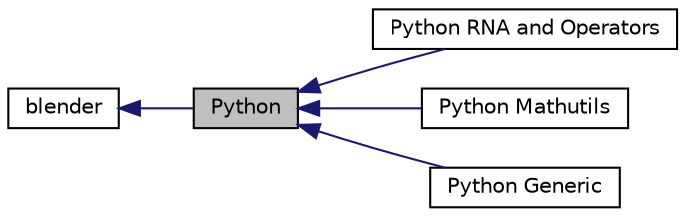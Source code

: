 digraph structs
{
  edge [fontname="Helvetica",fontsize="10",labelfontname="Helvetica",labelfontsize="10"];
  node [fontname="Helvetica",fontsize="10",shape=record];
  rankdir=LR;
  Node4 [label="Python RNA and Operators",height=0.2,width=0.4,color="black", fillcolor="white", style="filled",URL="$d1/dd6/group__pythonintern.html"];
  Node0 [label="Python",height=0.2,width=0.4,color="black", fillcolor="grey75", style="filled" fontcolor="black"];
  Node3 [label="Python Mathutils",height=0.2,width=0.4,color="black", fillcolor="white", style="filled",URL="$d1/ded/group__pymathutils.html"];
  Node2 [label="Python Generic",height=0.2,width=0.4,color="black", fillcolor="white", style="filled",URL="$d0/d7c/group__pygen.html"];
  Node1 [label="blender",height=0.2,width=0.4,color="black", fillcolor="white", style="filled",URL="$db/db2/group__blender.html"];
  Node1->Node0 [shape=plaintext, color="midnightblue", dir="back", style="solid"];
  Node0->Node2 [shape=plaintext, color="midnightblue", dir="back", style="solid"];
  Node0->Node3 [shape=plaintext, color="midnightblue", dir="back", style="solid"];
  Node0->Node4 [shape=plaintext, color="midnightblue", dir="back", style="solid"];
}

